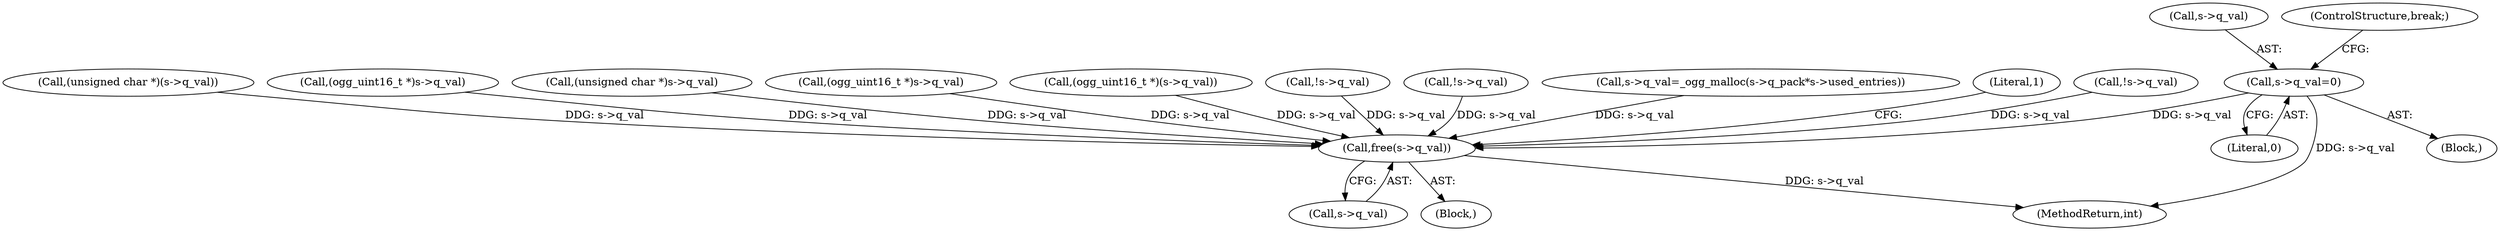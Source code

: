 digraph "0_Android_eeb4e45d5683f88488c083ecf142dc89bc3f0b47_8@pointer" {
"1000745" [label="(Call,s->q_val=0)"];
"1001170" [label="(Call,free(s->q_val))"];
"1001170" [label="(Call,free(s->q_val))"];
"1001079" [label="(Call,(unsigned char *)(s->q_val))"];
"1000749" [label="(Literal,0)"];
"1001177" [label="(MethodReturn,int)"];
"1000822" [label="(Call,(ogg_uint16_t *)s->q_val)"];
"1001171" [label="(Call,s->q_val)"];
"1000782" [label="(Call,(unsigned char *)s->q_val)"];
"1000671" [label="(Call,(ogg_uint16_t *)s->q_val)"];
"1001111" [label="(Call,(ogg_uint16_t *)(s->q_val))"];
"1000746" [label="(Call,s->q_val)"];
"1000131" [label="(Block,)"];
"1000745" [label="(Call,s->q_val=0)"];
"1000645" [label="(Block,)"];
"1000655" [label="(Call,!s->q_val)"];
"1000766" [label="(Call,!s->q_val)"];
"1001043" [label="(Call,s->q_val=_ogg_malloc(s->q_pack*s->used_entries))"];
"1001176" [label="(Literal,1)"];
"1000900" [label="(ControlStructure,break;)"];
"1000806" [label="(Call,!s->q_val)"];
"1000745" -> "1000645"  [label="AST: "];
"1000745" -> "1000749"  [label="CFG: "];
"1000746" -> "1000745"  [label="AST: "];
"1000749" -> "1000745"  [label="AST: "];
"1000900" -> "1000745"  [label="CFG: "];
"1000745" -> "1001177"  [label="DDG: s->q_val"];
"1000745" -> "1001170"  [label="DDG: s->q_val"];
"1001170" -> "1000131"  [label="AST: "];
"1001170" -> "1001171"  [label="CFG: "];
"1001171" -> "1001170"  [label="AST: "];
"1001176" -> "1001170"  [label="CFG: "];
"1001170" -> "1001177"  [label="DDG: s->q_val"];
"1001111" -> "1001170"  [label="DDG: s->q_val"];
"1001043" -> "1001170"  [label="DDG: s->q_val"];
"1001079" -> "1001170"  [label="DDG: s->q_val"];
"1000671" -> "1001170"  [label="DDG: s->q_val"];
"1000655" -> "1001170"  [label="DDG: s->q_val"];
"1000806" -> "1001170"  [label="DDG: s->q_val"];
"1000822" -> "1001170"  [label="DDG: s->q_val"];
"1000766" -> "1001170"  [label="DDG: s->q_val"];
"1000782" -> "1001170"  [label="DDG: s->q_val"];
}

